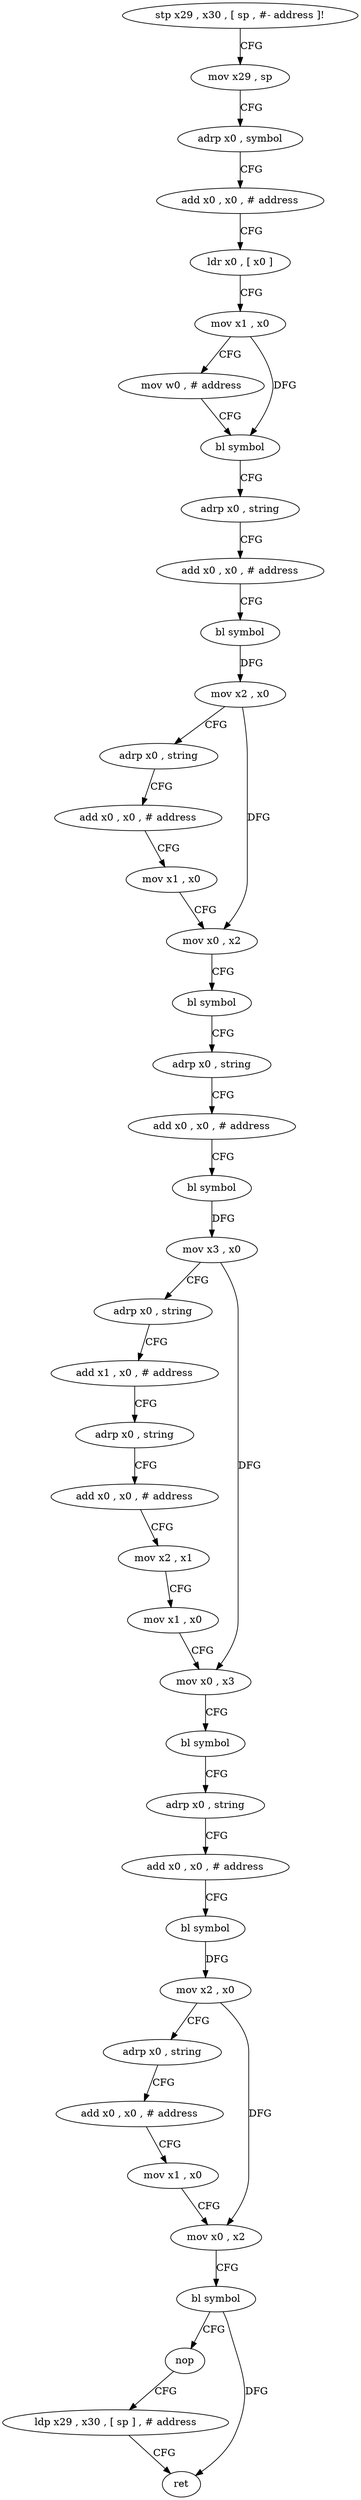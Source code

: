 digraph "func" {
"4351144" [label = "stp x29 , x30 , [ sp , #- address ]!" ]
"4351148" [label = "mov x29 , sp" ]
"4351152" [label = "adrp x0 , symbol" ]
"4351156" [label = "add x0 , x0 , # address" ]
"4351160" [label = "ldr x0 , [ x0 ]" ]
"4351164" [label = "mov x1 , x0" ]
"4351168" [label = "mov w0 , # address" ]
"4351172" [label = "bl symbol" ]
"4351176" [label = "adrp x0 , string" ]
"4351180" [label = "add x0 , x0 , # address" ]
"4351184" [label = "bl symbol" ]
"4351188" [label = "mov x2 , x0" ]
"4351192" [label = "adrp x0 , string" ]
"4351196" [label = "add x0 , x0 , # address" ]
"4351200" [label = "mov x1 , x0" ]
"4351204" [label = "mov x0 , x2" ]
"4351208" [label = "bl symbol" ]
"4351212" [label = "adrp x0 , string" ]
"4351216" [label = "add x0 , x0 , # address" ]
"4351220" [label = "bl symbol" ]
"4351224" [label = "mov x3 , x0" ]
"4351228" [label = "adrp x0 , string" ]
"4351232" [label = "add x1 , x0 , # address" ]
"4351236" [label = "adrp x0 , string" ]
"4351240" [label = "add x0 , x0 , # address" ]
"4351244" [label = "mov x2 , x1" ]
"4351248" [label = "mov x1 , x0" ]
"4351252" [label = "mov x0 , x3" ]
"4351256" [label = "bl symbol" ]
"4351260" [label = "adrp x0 , string" ]
"4351264" [label = "add x0 , x0 , # address" ]
"4351268" [label = "bl symbol" ]
"4351272" [label = "mov x2 , x0" ]
"4351276" [label = "adrp x0 , string" ]
"4351280" [label = "add x0 , x0 , # address" ]
"4351284" [label = "mov x1 , x0" ]
"4351288" [label = "mov x0 , x2" ]
"4351292" [label = "bl symbol" ]
"4351296" [label = "nop" ]
"4351300" [label = "ldp x29 , x30 , [ sp ] , # address" ]
"4351304" [label = "ret" ]
"4351144" -> "4351148" [ label = "CFG" ]
"4351148" -> "4351152" [ label = "CFG" ]
"4351152" -> "4351156" [ label = "CFG" ]
"4351156" -> "4351160" [ label = "CFG" ]
"4351160" -> "4351164" [ label = "CFG" ]
"4351164" -> "4351168" [ label = "CFG" ]
"4351164" -> "4351172" [ label = "DFG" ]
"4351168" -> "4351172" [ label = "CFG" ]
"4351172" -> "4351176" [ label = "CFG" ]
"4351176" -> "4351180" [ label = "CFG" ]
"4351180" -> "4351184" [ label = "CFG" ]
"4351184" -> "4351188" [ label = "DFG" ]
"4351188" -> "4351192" [ label = "CFG" ]
"4351188" -> "4351204" [ label = "DFG" ]
"4351192" -> "4351196" [ label = "CFG" ]
"4351196" -> "4351200" [ label = "CFG" ]
"4351200" -> "4351204" [ label = "CFG" ]
"4351204" -> "4351208" [ label = "CFG" ]
"4351208" -> "4351212" [ label = "CFG" ]
"4351212" -> "4351216" [ label = "CFG" ]
"4351216" -> "4351220" [ label = "CFG" ]
"4351220" -> "4351224" [ label = "DFG" ]
"4351224" -> "4351228" [ label = "CFG" ]
"4351224" -> "4351252" [ label = "DFG" ]
"4351228" -> "4351232" [ label = "CFG" ]
"4351232" -> "4351236" [ label = "CFG" ]
"4351236" -> "4351240" [ label = "CFG" ]
"4351240" -> "4351244" [ label = "CFG" ]
"4351244" -> "4351248" [ label = "CFG" ]
"4351248" -> "4351252" [ label = "CFG" ]
"4351252" -> "4351256" [ label = "CFG" ]
"4351256" -> "4351260" [ label = "CFG" ]
"4351260" -> "4351264" [ label = "CFG" ]
"4351264" -> "4351268" [ label = "CFG" ]
"4351268" -> "4351272" [ label = "DFG" ]
"4351272" -> "4351276" [ label = "CFG" ]
"4351272" -> "4351288" [ label = "DFG" ]
"4351276" -> "4351280" [ label = "CFG" ]
"4351280" -> "4351284" [ label = "CFG" ]
"4351284" -> "4351288" [ label = "CFG" ]
"4351288" -> "4351292" [ label = "CFG" ]
"4351292" -> "4351296" [ label = "CFG" ]
"4351292" -> "4351304" [ label = "DFG" ]
"4351296" -> "4351300" [ label = "CFG" ]
"4351300" -> "4351304" [ label = "CFG" ]
}
